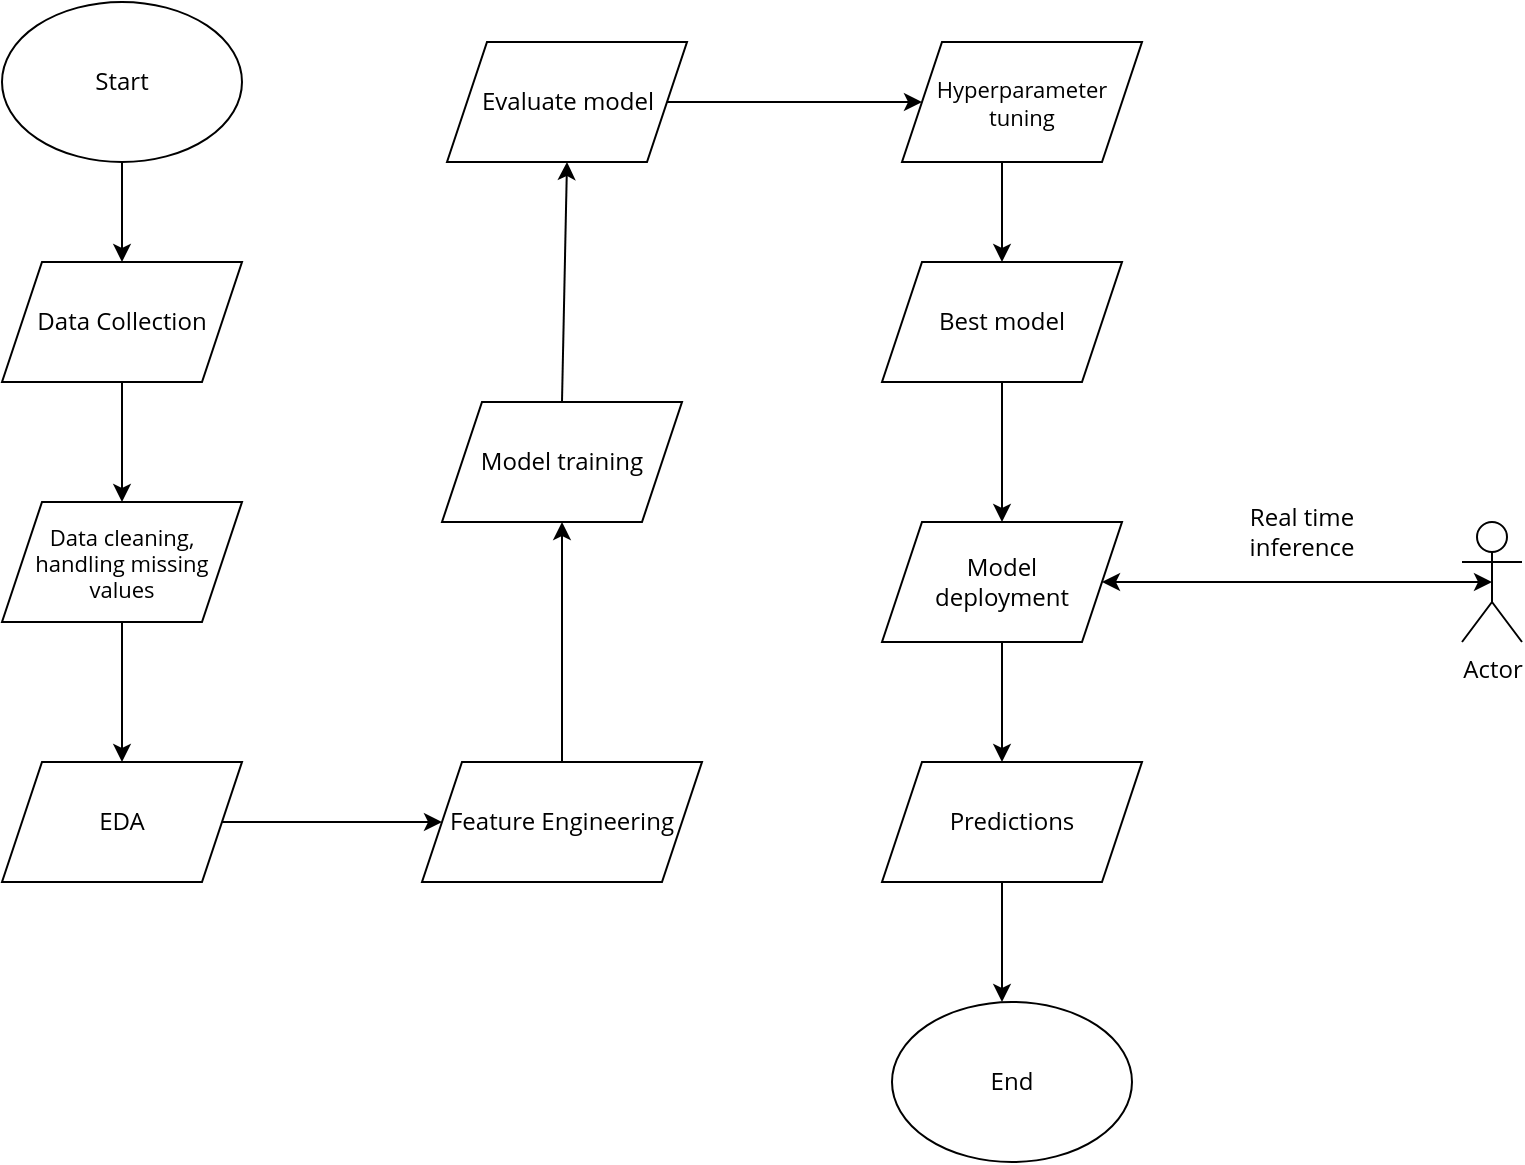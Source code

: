 <mxfile version="22.1.11" type="device">
  <diagram name="Page-1" id="nDaYHn2mYHW6qXpV198f">
    <mxGraphModel dx="1400" dy="771" grid="1" gridSize="10" guides="1" tooltips="1" connect="1" arrows="1" fold="1" page="1" pageScale="1" pageWidth="827" pageHeight="1169" math="0" shadow="0">
      <root>
        <mxCell id="0" />
        <mxCell id="1" parent="0" />
        <mxCell id="yzQ3ssoGPACavgoiMbkE-1" value="Start" style="ellipse;whiteSpace=wrap;html=1;fontFamily=Open Sans;fontSource=https%3A%2F%2Ffonts.googleapis.com%2Fcss%3Ffamily%3DOpen%2BSans;" parent="1" vertex="1">
          <mxGeometry x="30" y="20" width="120" height="80" as="geometry" />
        </mxCell>
        <mxCell id="yzQ3ssoGPACavgoiMbkE-2" value="Data Collection" style="shape=parallelogram;perimeter=parallelogramPerimeter;whiteSpace=wrap;html=1;fixedSize=1;fontFamily=Open Sans;fontSource=https%3A%2F%2Ffonts.googleapis.com%2Fcss%3Ffamily%3DOpen%2BSans;" parent="1" vertex="1">
          <mxGeometry x="30" y="150" width="120" height="60" as="geometry" />
        </mxCell>
        <mxCell id="yzQ3ssoGPACavgoiMbkE-6" value="Data cleaning, handling missing values" style="shape=parallelogram;perimeter=parallelogramPerimeter;whiteSpace=wrap;html=1;fixedSize=1;fontFamily=Open Sans;fontSource=https%3A%2F%2Ffonts.googleapis.com%2Fcss%3Ffamily%3DOpen%2BSans;fontSize=11;" parent="1" vertex="1">
          <mxGeometry x="30" y="270" width="120" height="60" as="geometry" />
        </mxCell>
        <mxCell id="turFfmm52IAkxlSTsNJc-33" value="" style="edgeStyle=orthogonalEdgeStyle;rounded=0;orthogonalLoop=1;jettySize=auto;html=1;fontFamily=Open Sans;fontSource=https%3A%2F%2Ffonts.googleapis.com%2Fcss%3Ffamily%3DOpen%2BSans;" edge="1" parent="1" source="yzQ3ssoGPACavgoiMbkE-7" target="turFfmm52IAkxlSTsNJc-31">
          <mxGeometry relative="1" as="geometry" />
        </mxCell>
        <mxCell id="yzQ3ssoGPACavgoiMbkE-7" value="EDA" style="shape=parallelogram;perimeter=parallelogramPerimeter;whiteSpace=wrap;html=1;fixedSize=1;fontFamily=Open Sans;fontSource=https%3A%2F%2Ffonts.googleapis.com%2Fcss%3Ffamily%3DOpen%2BSans;" parent="1" vertex="1">
          <mxGeometry x="30" y="400" width="120" height="60" as="geometry" />
        </mxCell>
        <mxCell id="turFfmm52IAkxlSTsNJc-1" value="End" style="ellipse;whiteSpace=wrap;html=1;fontFamily=Open Sans;fontSource=https%3A%2F%2Ffonts.googleapis.com%2Fcss%3Ffamily%3DOpen%2BSans;" vertex="1" parent="1">
          <mxGeometry x="475" y="520" width="120" height="80" as="geometry" />
        </mxCell>
        <mxCell id="turFfmm52IAkxlSTsNJc-3" value="" style="endArrow=classic;html=1;rounded=0;exitX=0.5;exitY=1;exitDx=0;exitDy=0;fontFamily=Open Sans;fontSource=https%3A%2F%2Ffonts.googleapis.com%2Fcss%3Ffamily%3DOpen%2BSans;" edge="1" parent="1" source="yzQ3ssoGPACavgoiMbkE-1" target="yzQ3ssoGPACavgoiMbkE-2">
          <mxGeometry width="50" height="50" relative="1" as="geometry">
            <mxPoint x="140" y="120" as="sourcePoint" />
            <mxPoint x="190" y="70" as="targetPoint" />
          </mxGeometry>
        </mxCell>
        <mxCell id="turFfmm52IAkxlSTsNJc-6" value="" style="endArrow=classic;html=1;rounded=0;fontFamily=Open Sans;fontSource=https%3A%2F%2Ffonts.googleapis.com%2Fcss%3Ffamily%3DOpen%2BSans;" edge="1" parent="1" source="yzQ3ssoGPACavgoiMbkE-2" target="yzQ3ssoGPACavgoiMbkE-6">
          <mxGeometry width="50" height="50" relative="1" as="geometry">
            <mxPoint x="390" y="330" as="sourcePoint" />
            <mxPoint x="440" y="280" as="targetPoint" />
          </mxGeometry>
        </mxCell>
        <mxCell id="turFfmm52IAkxlSTsNJc-10" value="" style="endArrow=classic;html=1;rounded=0;entryX=0.5;entryY=0;entryDx=0;entryDy=0;exitX=0.5;exitY=1;exitDx=0;exitDy=0;fontFamily=Open Sans;fontSource=https%3A%2F%2Ffonts.googleapis.com%2Fcss%3Ffamily%3DOpen%2BSans;" edge="1" parent="1" source="yzQ3ssoGPACavgoiMbkE-6" target="yzQ3ssoGPACavgoiMbkE-7">
          <mxGeometry width="50" height="50" relative="1" as="geometry">
            <mxPoint x="84" y="300" as="sourcePoint" />
            <mxPoint x="440" y="280" as="targetPoint" />
          </mxGeometry>
        </mxCell>
        <mxCell id="turFfmm52IAkxlSTsNJc-15" value="Evaluate model" style="shape=parallelogram;perimeter=parallelogramPerimeter;whiteSpace=wrap;html=1;fixedSize=1;fontFamily=Open Sans;fontSource=https%3A%2F%2Ffonts.googleapis.com%2Fcss%3Ffamily%3DOpen%2BSans;" vertex="1" parent="1">
          <mxGeometry x="252.5" y="40" width="120" height="60" as="geometry" />
        </mxCell>
        <mxCell id="turFfmm52IAkxlSTsNJc-16" value="Hyperparameter tuning" style="shape=parallelogram;perimeter=parallelogramPerimeter;whiteSpace=wrap;html=1;fixedSize=1;fontFamily=Open Sans;fontSource=https%3A%2F%2Ffonts.googleapis.com%2Fcss%3Ffamily%3DOpen%2BSans;fontSize=11;" vertex="1" parent="1">
          <mxGeometry x="480" y="40" width="120" height="60" as="geometry" />
        </mxCell>
        <mxCell id="turFfmm52IAkxlSTsNJc-17" value="Best model" style="shape=parallelogram;perimeter=parallelogramPerimeter;whiteSpace=wrap;html=1;fixedSize=1;fontFamily=Open Sans;fontSource=https%3A%2F%2Ffonts.googleapis.com%2Fcss%3Ffamily%3DOpen%2BSans;" vertex="1" parent="1">
          <mxGeometry x="470" y="150" width="120" height="60" as="geometry" />
        </mxCell>
        <mxCell id="turFfmm52IAkxlSTsNJc-18" value="Model &lt;br&gt;deployment" style="shape=parallelogram;perimeter=parallelogramPerimeter;whiteSpace=wrap;html=1;fixedSize=1;fontFamily=Open Sans;fontSource=https%3A%2F%2Ffonts.googleapis.com%2Fcss%3Ffamily%3DOpen%2BSans;" vertex="1" parent="1">
          <mxGeometry x="470" y="280" width="120" height="60" as="geometry" />
        </mxCell>
        <mxCell id="turFfmm52IAkxlSTsNJc-21" value="" style="endArrow=classic;html=1;rounded=0;entryX=0;entryY=0.5;entryDx=0;entryDy=0;exitX=1;exitY=0.5;exitDx=0;exitDy=0;fontFamily=Open Sans;fontSource=https%3A%2F%2Ffonts.googleapis.com%2Fcss%3Ffamily%3DOpen%2BSans;" edge="1" parent="1" source="turFfmm52IAkxlSTsNJc-15" target="turFfmm52IAkxlSTsNJc-16">
          <mxGeometry width="50" height="50" relative="1" as="geometry">
            <mxPoint x="304.5" y="140" as="sourcePoint" />
            <mxPoint x="304.5" y="90" as="targetPoint" />
          </mxGeometry>
        </mxCell>
        <mxCell id="turFfmm52IAkxlSTsNJc-23" value="" style="endArrow=classic;html=1;rounded=0;entryX=0.5;entryY=0;entryDx=0;entryDy=0;fontFamily=Open Sans;fontSource=https%3A%2F%2Ffonts.googleapis.com%2Fcss%3Ffamily%3DOpen%2BSans;" edge="1" parent="1" target="turFfmm52IAkxlSTsNJc-17">
          <mxGeometry width="50" height="50" relative="1" as="geometry">
            <mxPoint x="530" y="100" as="sourcePoint" />
            <mxPoint x="194.5" y="80" as="targetPoint" />
          </mxGeometry>
        </mxCell>
        <mxCell id="turFfmm52IAkxlSTsNJc-24" value="" style="endArrow=classic;html=1;rounded=0;fontFamily=Open Sans;fontSource=https%3A%2F%2Ffonts.googleapis.com%2Fcss%3Ffamily%3DOpen%2BSans;" edge="1" parent="1" source="turFfmm52IAkxlSTsNJc-17" target="turFfmm52IAkxlSTsNJc-18">
          <mxGeometry width="50" height="50" relative="1" as="geometry">
            <mxPoint x="323" y="200" as="sourcePoint" />
            <mxPoint x="323" y="150" as="targetPoint" />
          </mxGeometry>
        </mxCell>
        <mxCell id="turFfmm52IAkxlSTsNJc-25" value="" style="endArrow=classic;html=1;rounded=0;exitX=0.5;exitY=1;exitDx=0;exitDy=0;fontFamily=Open Sans;fontSource=https%3A%2F%2Ffonts.googleapis.com%2Fcss%3Ffamily%3DOpen%2BSans;" edge="1" parent="1" source="turFfmm52IAkxlSTsNJc-18">
          <mxGeometry width="50" height="50" relative="1" as="geometry">
            <mxPoint x="620" y="250" as="sourcePoint" />
            <mxPoint x="530" y="400" as="targetPoint" />
          </mxGeometry>
        </mxCell>
        <mxCell id="turFfmm52IAkxlSTsNJc-29" value="Predictions" style="shape=parallelogram;perimeter=parallelogramPerimeter;whiteSpace=wrap;html=1;fixedSize=1;fontFamily=Open Sans;fontSource=https%3A%2F%2Ffonts.googleapis.com%2Fcss%3Ffamily%3DOpen%2BSans;" vertex="1" parent="1">
          <mxGeometry x="470" y="400" width="130" height="60" as="geometry" />
        </mxCell>
        <mxCell id="turFfmm52IAkxlSTsNJc-30" value="" style="endArrow=classic;html=1;rounded=0;fontFamily=Open Sans;fontSource=https%3A%2F%2Ffonts.googleapis.com%2Fcss%3Ffamily%3DOpen%2BSans;" edge="1" parent="1">
          <mxGeometry width="50" height="50" relative="1" as="geometry">
            <mxPoint x="530" y="460" as="sourcePoint" />
            <mxPoint x="530" y="520" as="targetPoint" />
          </mxGeometry>
        </mxCell>
        <mxCell id="turFfmm52IAkxlSTsNJc-34" value="" style="endArrow=classic;html=1;rounded=0;exitX=0.5;exitY=0;exitDx=0;exitDy=0;fontFamily=Open Sans;fontSource=https%3A%2F%2Ffonts.googleapis.com%2Fcss%3Ffamily%3DOpen%2BSans;entryX=0.5;entryY=1;entryDx=0;entryDy=0;" edge="1" parent="1" source="turFfmm52IAkxlSTsNJc-14" target="turFfmm52IAkxlSTsNJc-15">
          <mxGeometry width="50" height="50" relative="1" as="geometry">
            <mxPoint x="310" y="510" as="sourcePoint" />
            <mxPoint x="312.5" y="110" as="targetPoint" />
          </mxGeometry>
        </mxCell>
        <mxCell id="turFfmm52IAkxlSTsNJc-31" value="Feature Engineering" style="shape=parallelogram;perimeter=parallelogramPerimeter;whiteSpace=wrap;html=1;fixedSize=1;fontFamily=Open Sans;fontSource=https%3A%2F%2Ffonts.googleapis.com%2Fcss%3Ffamily%3DOpen%2BSans;" vertex="1" parent="1">
          <mxGeometry x="240" y="400" width="140" height="60" as="geometry" />
        </mxCell>
        <mxCell id="turFfmm52IAkxlSTsNJc-44" value="" style="endArrow=classic;html=1;rounded=0;exitX=0.5;exitY=0;exitDx=0;exitDy=0;fontFamily=Open Sans;fontSource=https%3A%2F%2Ffonts.googleapis.com%2Fcss%3Ffamily%3DOpen%2BSans;" edge="1" parent="1" source="turFfmm52IAkxlSTsNJc-31" target="turFfmm52IAkxlSTsNJc-14">
          <mxGeometry width="50" height="50" relative="1" as="geometry">
            <mxPoint x="310.5" y="400" as="sourcePoint" />
            <mxPoint x="307.5" y="210" as="targetPoint" />
          </mxGeometry>
        </mxCell>
        <mxCell id="turFfmm52IAkxlSTsNJc-14" value="Model training" style="shape=parallelogram;perimeter=parallelogramPerimeter;whiteSpace=wrap;html=1;fixedSize=1;fontFamily=Open Sans;fontSource=https%3A%2F%2Ffonts.googleapis.com%2Fcss%3Ffamily%3DOpen%2BSans;" vertex="1" parent="1">
          <mxGeometry x="250" y="220" width="120" height="60" as="geometry" />
        </mxCell>
        <mxCell id="turFfmm52IAkxlSTsNJc-45" value="Actor" style="shape=umlActor;verticalLabelPosition=bottom;verticalAlign=top;html=1;outlineConnect=0;fontFamily=Open Sans;fontSource=https%3A%2F%2Ffonts.googleapis.com%2Fcss%3Ffamily%3DOpen%2BSans;" vertex="1" parent="1">
          <mxGeometry x="760" y="280" width="30" height="60" as="geometry" />
        </mxCell>
        <mxCell id="turFfmm52IAkxlSTsNJc-46" value="" style="endArrow=classic;startArrow=classic;html=1;rounded=0;exitX=1;exitY=0.5;exitDx=0;exitDy=0;entryX=0.5;entryY=0.5;entryDx=0;entryDy=0;entryPerimeter=0;fontFamily=Open Sans;fontSource=https%3A%2F%2Ffonts.googleapis.com%2Fcss%3Ffamily%3DOpen%2BSans;" edge="1" parent="1" source="turFfmm52IAkxlSTsNJc-18" target="turFfmm52IAkxlSTsNJc-45">
          <mxGeometry width="50" height="50" relative="1" as="geometry">
            <mxPoint x="720" y="360" as="sourcePoint" />
            <mxPoint x="770" y="310" as="targetPoint" />
          </mxGeometry>
        </mxCell>
        <mxCell id="turFfmm52IAkxlSTsNJc-47" value="Real time inference" style="text;html=1;strokeColor=none;fillColor=none;align=center;verticalAlign=middle;whiteSpace=wrap;rounded=0;fontFamily=Open Sans;fontSource=https%3A%2F%2Ffonts.googleapis.com%2Fcss%3Ffamily%3DOpen%2BSans;fontSize=12;" vertex="1" parent="1">
          <mxGeometry x="640" y="270" width="80" height="30" as="geometry" />
        </mxCell>
      </root>
    </mxGraphModel>
  </diagram>
</mxfile>
